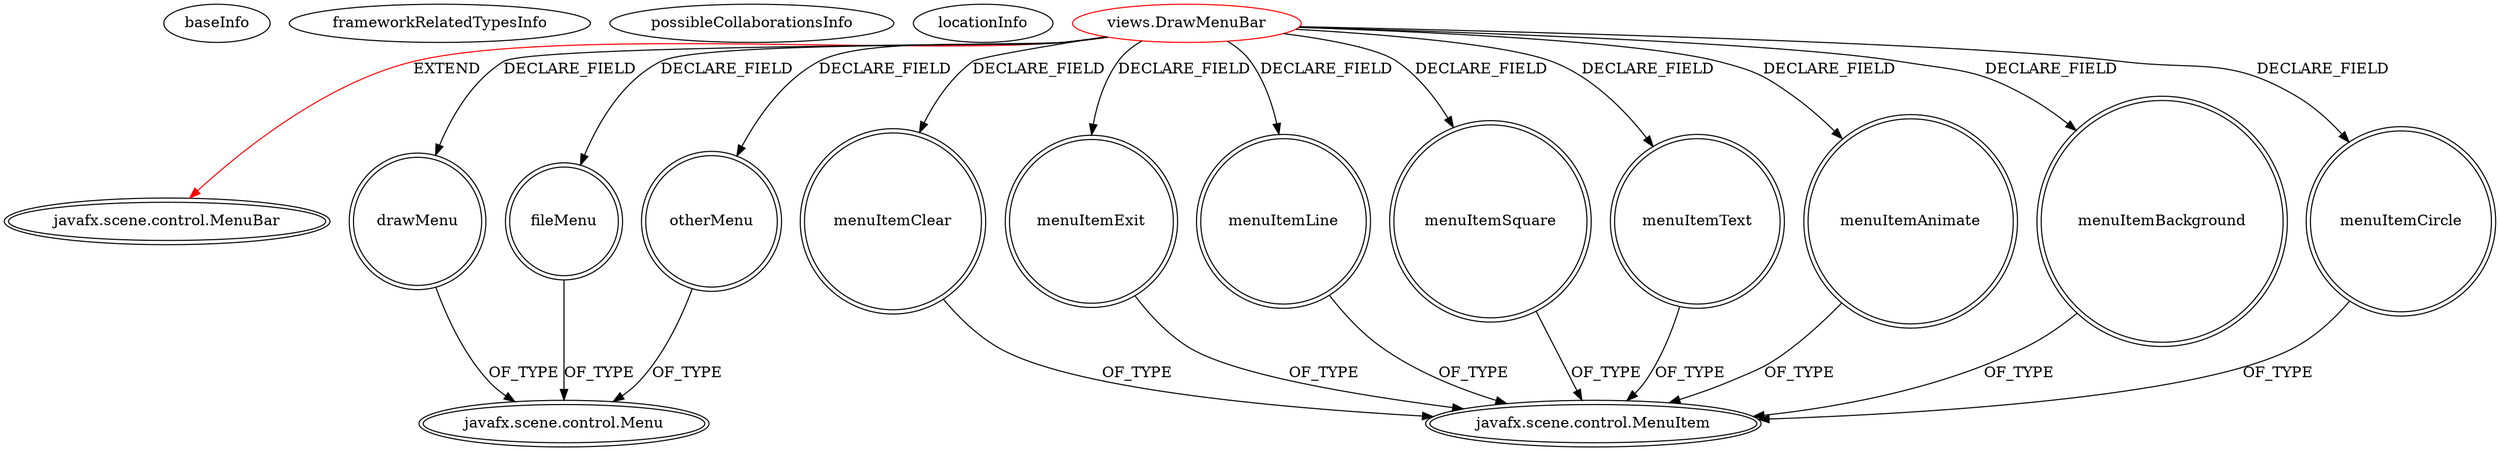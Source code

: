digraph {
baseInfo[graphId=3444,category="extension_graph",isAnonymous=false,possibleRelation=false]
frameworkRelatedTypesInfo[0="javafx.scene.control.MenuBar"]
possibleCollaborationsInfo[]
locationInfo[projectName="kevinkdo-draw",filePath="/kevinkdo-draw/draw-master/src/views/DrawMenuBar.java",contextSignature="DrawMenuBar",graphId="3444"]
0[label="views.DrawMenuBar",vertexType="ROOT_CLIENT_CLASS_DECLARATION",isFrameworkType=false,color=red]
1[label="javafx.scene.control.MenuBar",vertexType="FRAMEWORK_CLASS_TYPE",isFrameworkType=true,peripheries=2]
2[label="drawMenu",vertexType="FIELD_DECLARATION",isFrameworkType=true,peripheries=2,shape=circle]
3[label="javafx.scene.control.Menu",vertexType="FRAMEWORK_CLASS_TYPE",isFrameworkType=true,peripheries=2]
4[label="fileMenu",vertexType="FIELD_DECLARATION",isFrameworkType=true,peripheries=2,shape=circle]
6[label="menuItemAnimate",vertexType="FIELD_DECLARATION",isFrameworkType=true,peripheries=2,shape=circle]
7[label="javafx.scene.control.MenuItem",vertexType="FRAMEWORK_CLASS_TYPE",isFrameworkType=true,peripheries=2]
8[label="menuItemBackground",vertexType="FIELD_DECLARATION",isFrameworkType=true,peripheries=2,shape=circle]
10[label="menuItemCircle",vertexType="FIELD_DECLARATION",isFrameworkType=true,peripheries=2,shape=circle]
12[label="menuItemClear",vertexType="FIELD_DECLARATION",isFrameworkType=true,peripheries=2,shape=circle]
14[label="menuItemExit",vertexType="FIELD_DECLARATION",isFrameworkType=true,peripheries=2,shape=circle]
16[label="menuItemLine",vertexType="FIELD_DECLARATION",isFrameworkType=true,peripheries=2,shape=circle]
18[label="menuItemSquare",vertexType="FIELD_DECLARATION",isFrameworkType=true,peripheries=2,shape=circle]
20[label="menuItemText",vertexType="FIELD_DECLARATION",isFrameworkType=true,peripheries=2,shape=circle]
22[label="otherMenu",vertexType="FIELD_DECLARATION",isFrameworkType=true,peripheries=2,shape=circle]
0->1[label="EXTEND",color=red]
0->2[label="DECLARE_FIELD"]
2->3[label="OF_TYPE"]
0->4[label="DECLARE_FIELD"]
4->3[label="OF_TYPE"]
0->6[label="DECLARE_FIELD"]
6->7[label="OF_TYPE"]
0->8[label="DECLARE_FIELD"]
8->7[label="OF_TYPE"]
0->10[label="DECLARE_FIELD"]
10->7[label="OF_TYPE"]
0->12[label="DECLARE_FIELD"]
12->7[label="OF_TYPE"]
0->14[label="DECLARE_FIELD"]
14->7[label="OF_TYPE"]
0->16[label="DECLARE_FIELD"]
16->7[label="OF_TYPE"]
0->18[label="DECLARE_FIELD"]
18->7[label="OF_TYPE"]
0->20[label="DECLARE_FIELD"]
20->7[label="OF_TYPE"]
0->22[label="DECLARE_FIELD"]
22->3[label="OF_TYPE"]
}
